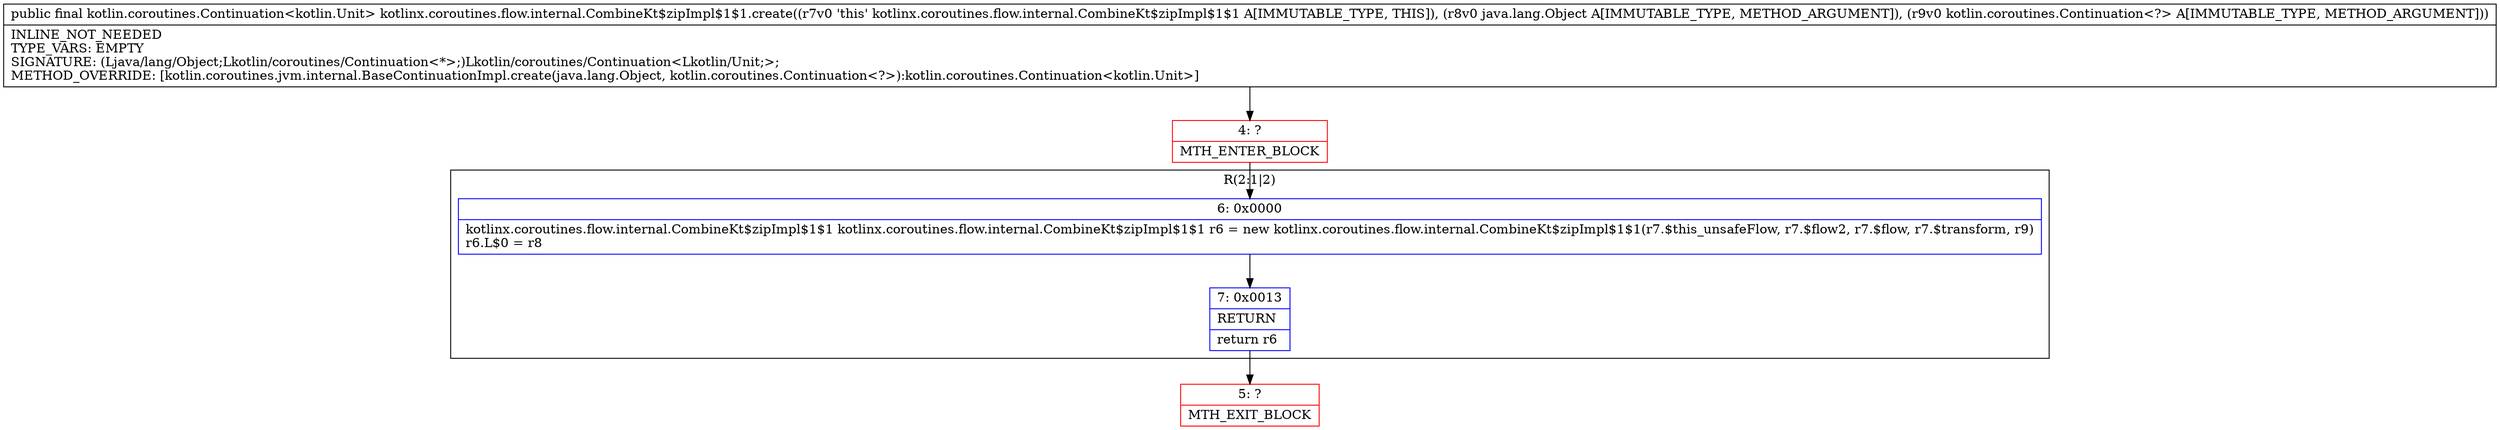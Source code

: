 digraph "CFG forkotlinx.coroutines.flow.internal.CombineKt$zipImpl$1$1.create(Ljava\/lang\/Object;Lkotlin\/coroutines\/Continuation;)Lkotlin\/coroutines\/Continuation;" {
subgraph cluster_Region_3918693 {
label = "R(2:1|2)";
node [shape=record,color=blue];
Node_6 [shape=record,label="{6\:\ 0x0000|kotlinx.coroutines.flow.internal.CombineKt$zipImpl$1$1 kotlinx.coroutines.flow.internal.CombineKt$zipImpl$1$1 r6 = new kotlinx.coroutines.flow.internal.CombineKt$zipImpl$1$1(r7.$this_unsafeFlow, r7.$flow2, r7.$flow, r7.$transform, r9)\lr6.L$0 = r8\l}"];
Node_7 [shape=record,label="{7\:\ 0x0013|RETURN\l|return r6\l}"];
}
Node_4 [shape=record,color=red,label="{4\:\ ?|MTH_ENTER_BLOCK\l}"];
Node_5 [shape=record,color=red,label="{5\:\ ?|MTH_EXIT_BLOCK\l}"];
MethodNode[shape=record,label="{public final kotlin.coroutines.Continuation\<kotlin.Unit\> kotlinx.coroutines.flow.internal.CombineKt$zipImpl$1$1.create((r7v0 'this' kotlinx.coroutines.flow.internal.CombineKt$zipImpl$1$1 A[IMMUTABLE_TYPE, THIS]), (r8v0 java.lang.Object A[IMMUTABLE_TYPE, METHOD_ARGUMENT]), (r9v0 kotlin.coroutines.Continuation\<?\> A[IMMUTABLE_TYPE, METHOD_ARGUMENT]))  | INLINE_NOT_NEEDED\lTYPE_VARS: EMPTY\lSIGNATURE: (Ljava\/lang\/Object;Lkotlin\/coroutines\/Continuation\<*\>;)Lkotlin\/coroutines\/Continuation\<Lkotlin\/Unit;\>;\lMETHOD_OVERRIDE: [kotlin.coroutines.jvm.internal.BaseContinuationImpl.create(java.lang.Object, kotlin.coroutines.Continuation\<?\>):kotlin.coroutines.Continuation\<kotlin.Unit\>]\l}"];
MethodNode -> Node_4;Node_6 -> Node_7;
Node_7 -> Node_5;
Node_4 -> Node_6;
}

